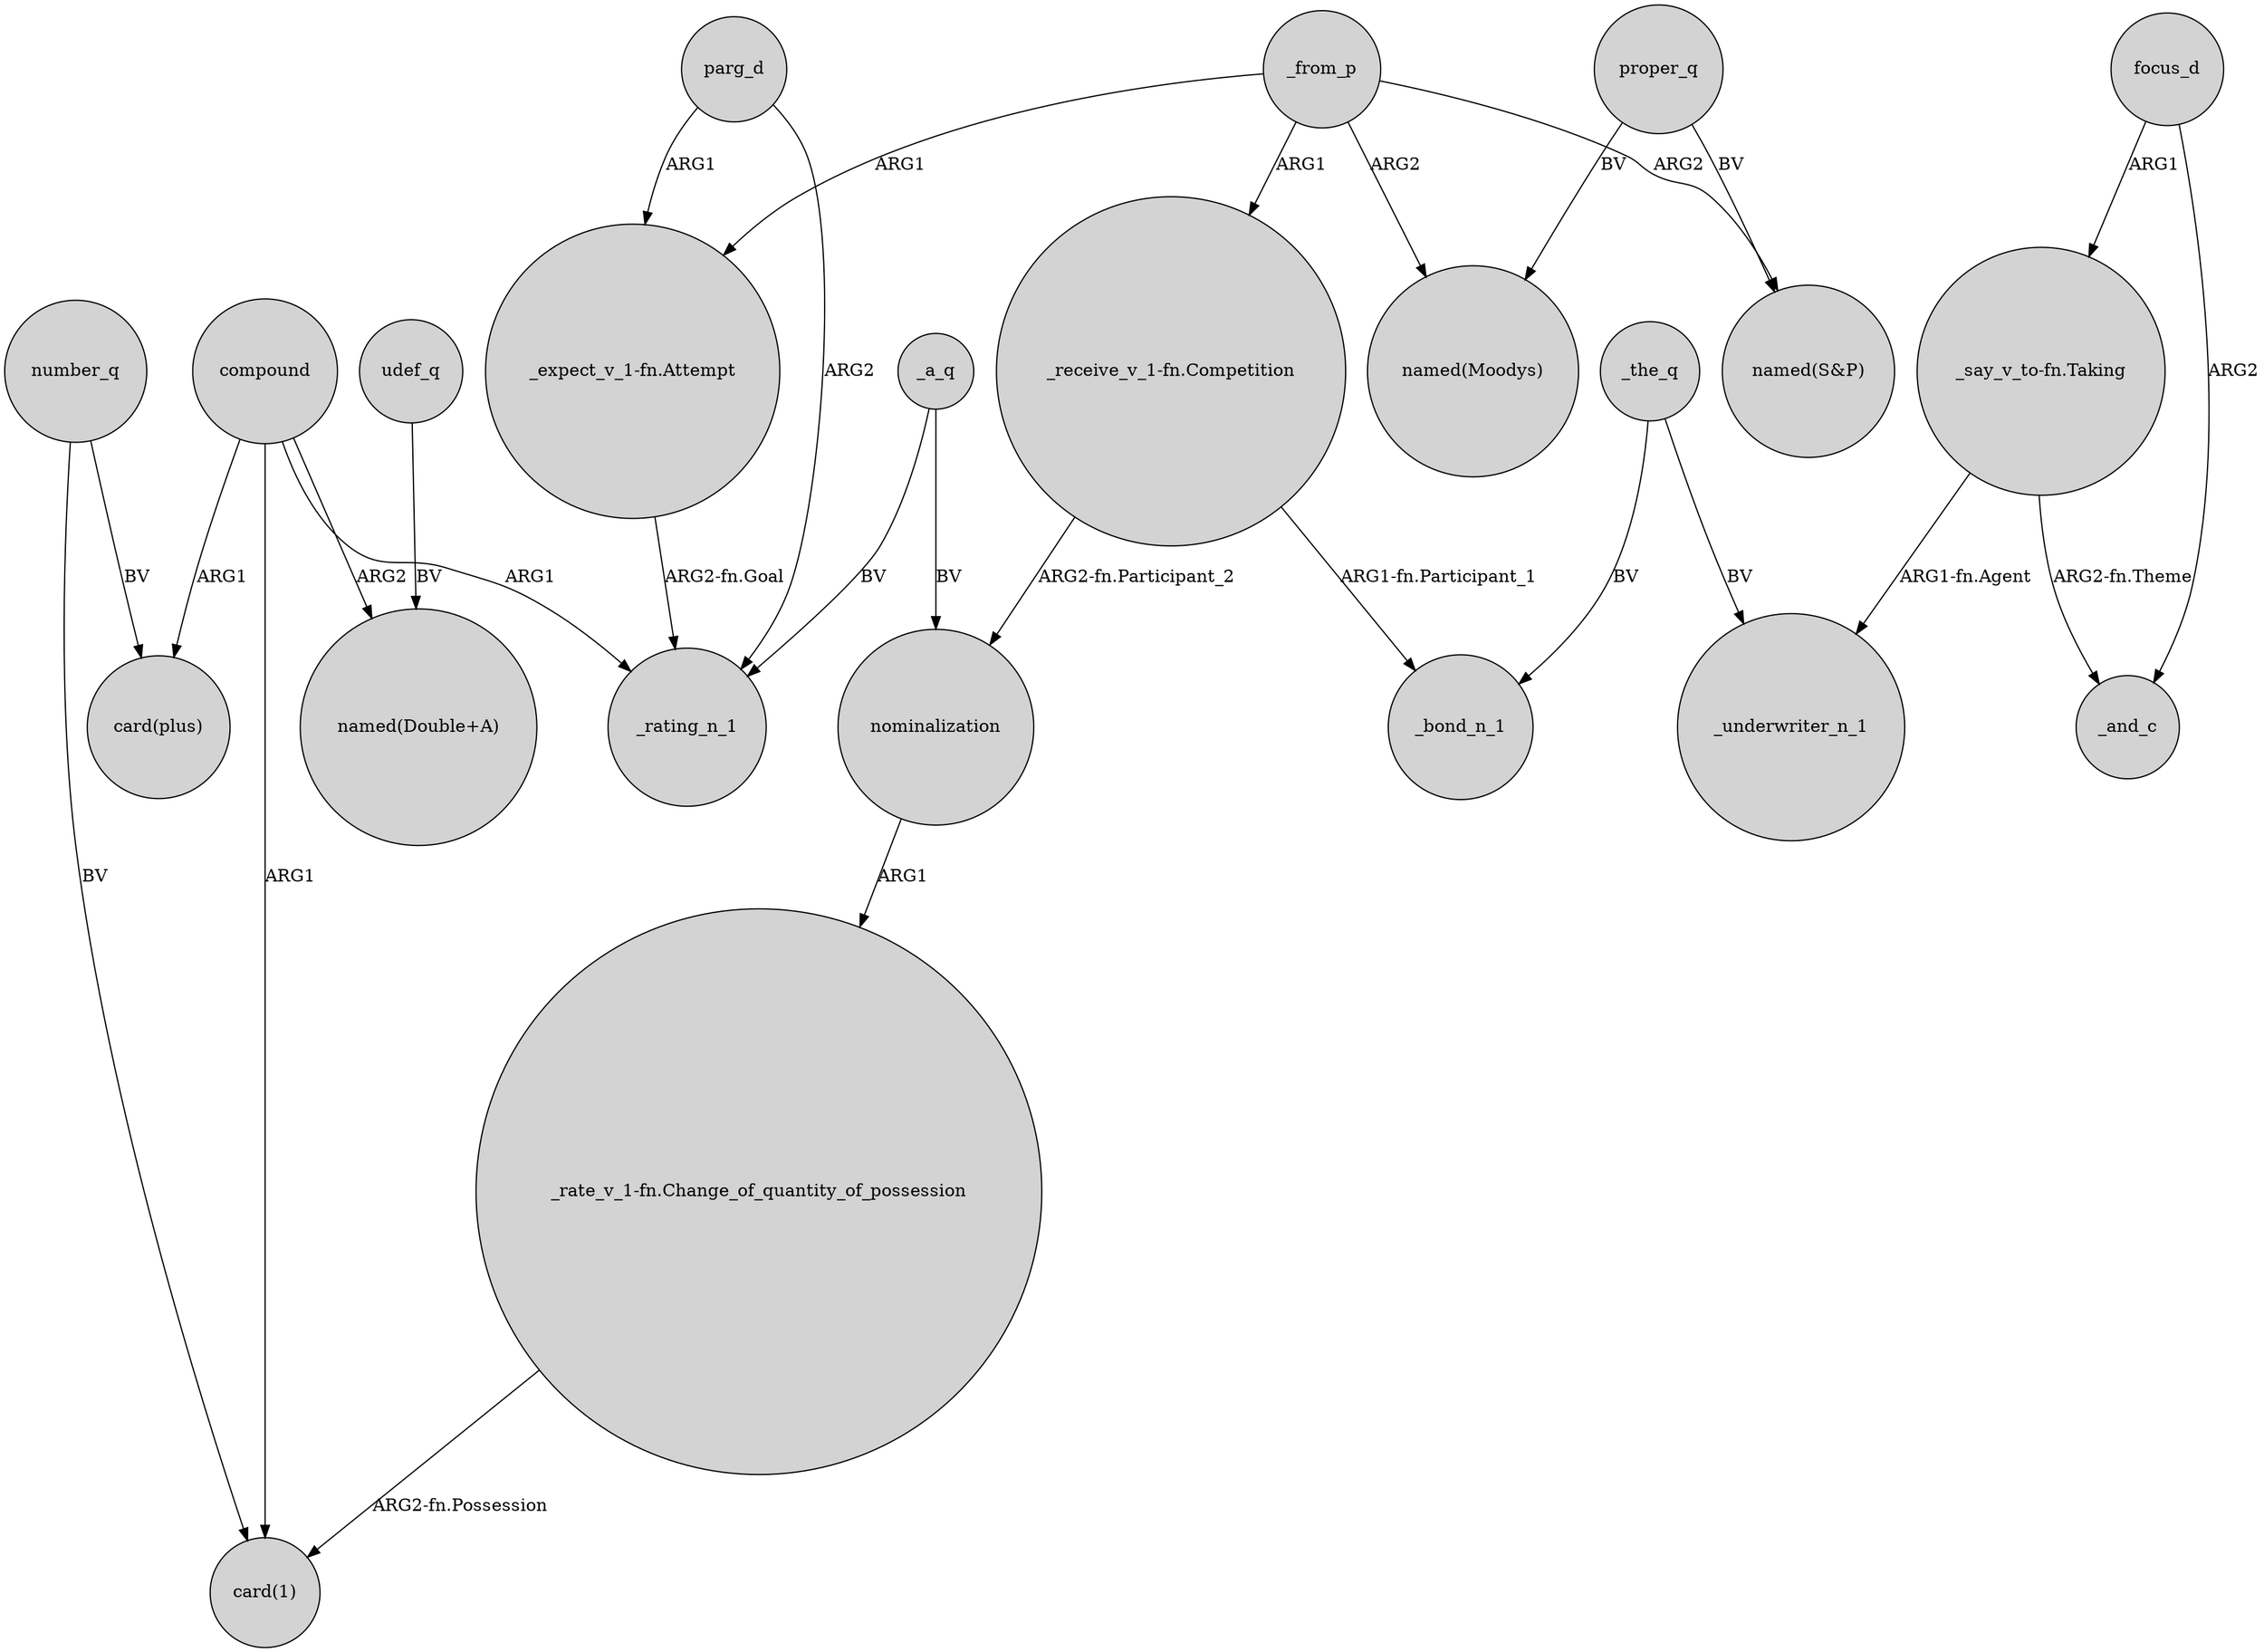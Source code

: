 digraph {
	node [shape=circle style=filled]
	"_rate_v_1-fn.Change_of_quantity_of_possession" -> "card(1)" [label="ARG2-fn.Possession"]
	number_q -> "card(plus)" [label=BV]
	_a_q -> nominalization [label=BV]
	number_q -> "card(1)" [label=BV]
	_from_p -> "named(S&P)" [label=ARG2]
	focus_d -> "_say_v_to-fn.Taking" [label=ARG1]
	"_say_v_to-fn.Taking" -> _and_c [label="ARG2-fn.Theme"]
	proper_q -> "named(Moodys)" [label=BV]
	udef_q -> "named(Double+A)" [label=BV]
	proper_q -> "named(S&P)" [label=BV]
	"_say_v_to-fn.Taking" -> _underwriter_n_1 [label="ARG1-fn.Agent"]
	_from_p -> "named(Moodys)" [label=ARG2]
	_from_p -> "_receive_v_1-fn.Competition" [label=ARG1]
	"_receive_v_1-fn.Competition" -> nominalization [label="ARG2-fn.Participant_2"]
	parg_d -> _rating_n_1 [label=ARG2]
	compound -> "named(Double+A)" [label=ARG2]
	"_expect_v_1-fn.Attempt" -> _rating_n_1 [label="ARG2-fn.Goal"]
	_a_q -> _rating_n_1 [label=BV]
	nominalization -> "_rate_v_1-fn.Change_of_quantity_of_possession" [label=ARG1]
	"_receive_v_1-fn.Competition" -> _bond_n_1 [label="ARG1-fn.Participant_1"]
	_from_p -> "_expect_v_1-fn.Attempt" [label=ARG1]
	compound -> "card(plus)" [label=ARG1]
	compound -> "card(1)" [label=ARG1]
	_the_q -> _underwriter_n_1 [label=BV]
	_the_q -> _bond_n_1 [label=BV]
	parg_d -> "_expect_v_1-fn.Attempt" [label=ARG1]
	focus_d -> _and_c [label=ARG2]
	compound -> _rating_n_1 [label=ARG1]
}
